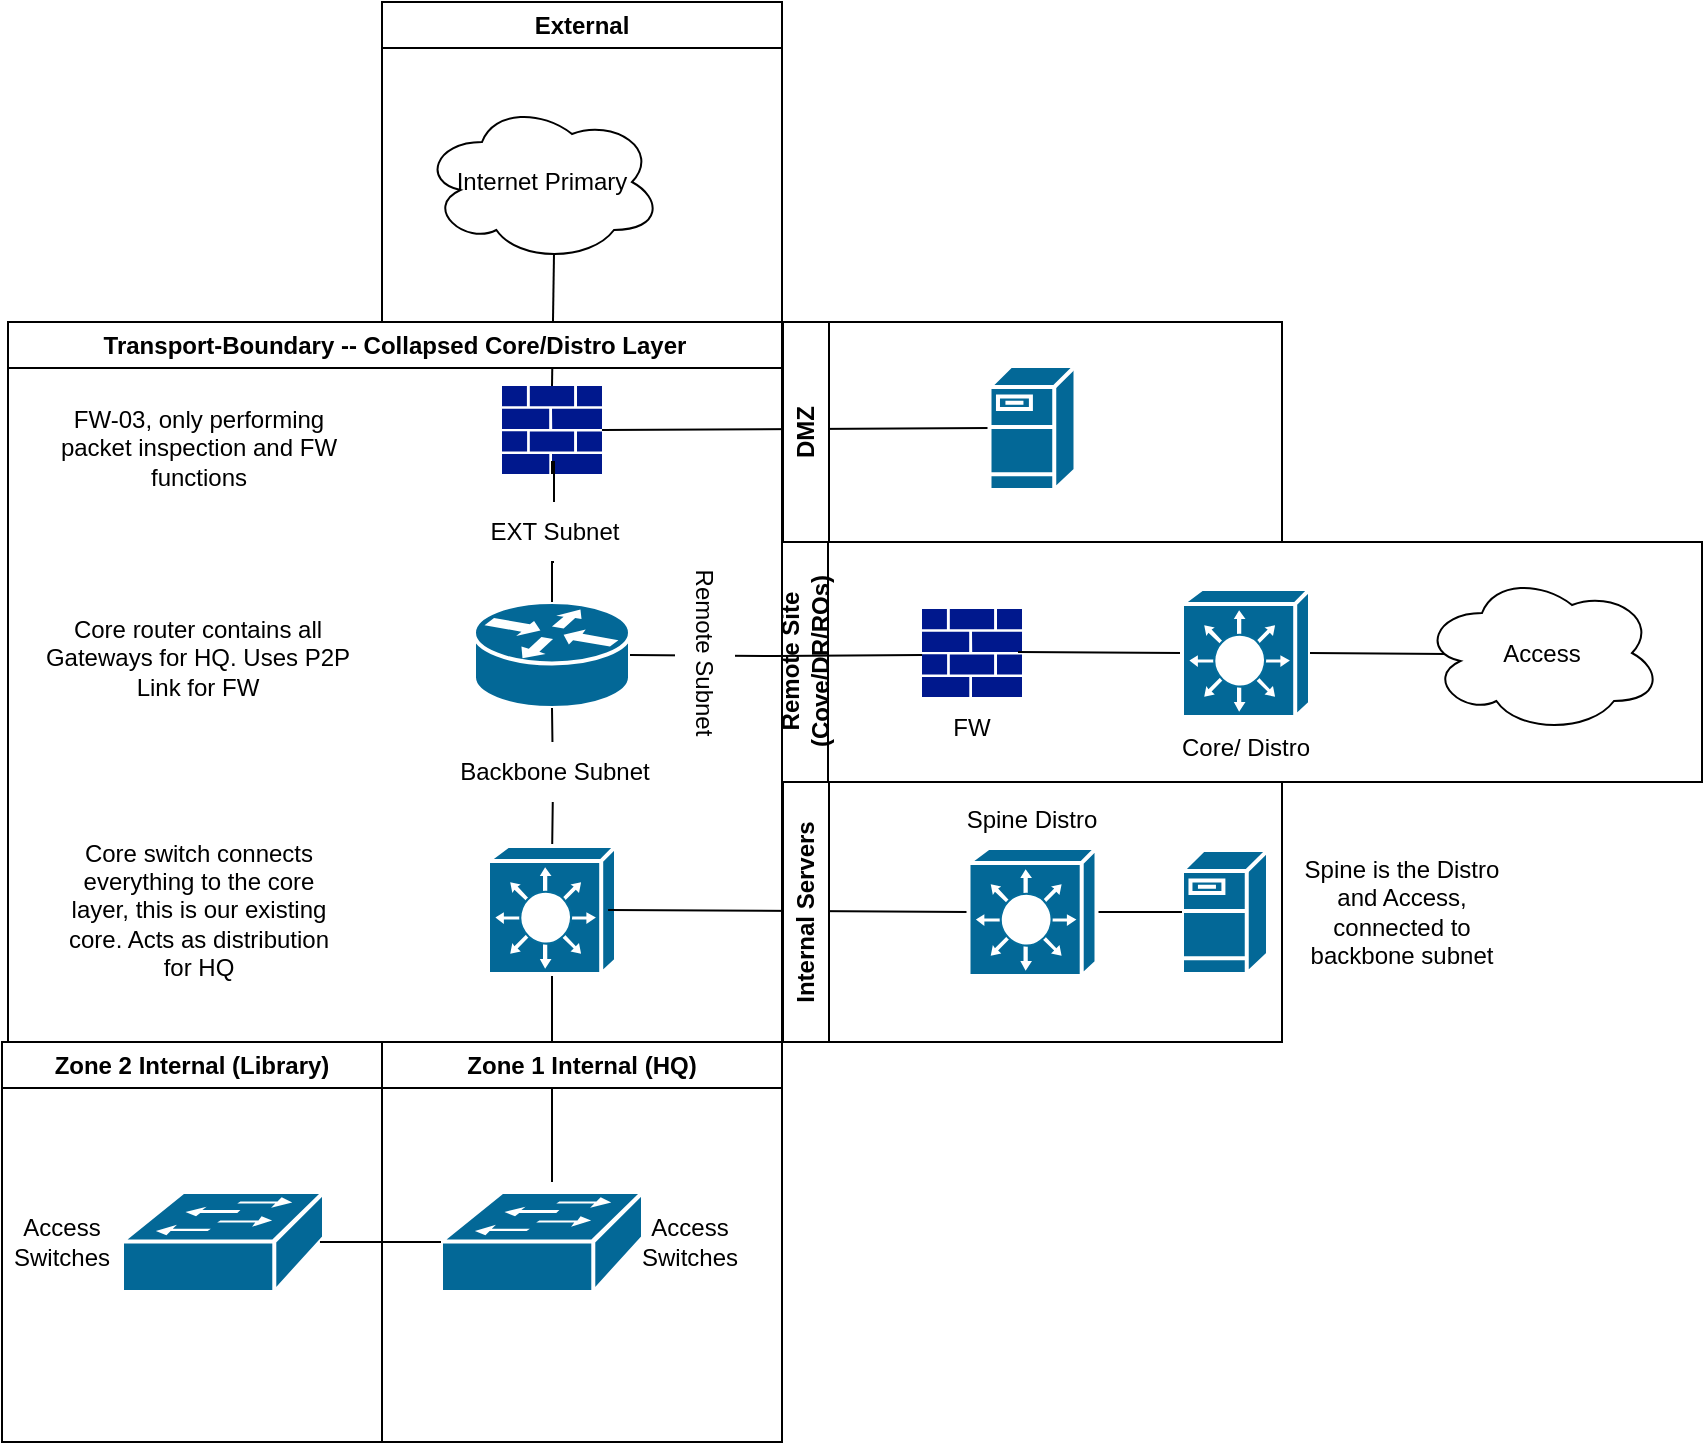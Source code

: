 <mxfile version="26.1.0" pages="2">
  <diagram name="L3 Topo" id="GOpjCKeXJividRKamB3C">
    <mxGraphModel dx="1674" dy="746" grid="1" gridSize="10" guides="1" tooltips="1" connect="1" arrows="1" fold="1" page="1" pageScale="1" pageWidth="850" pageHeight="1100" math="0" shadow="0">
      <root>
        <mxCell id="0" />
        <mxCell id="1" parent="0" />
        <mxCell id="jJH2B-7xsKmhPhyJe4CN-29" value="" style="edgeStyle=orthogonalEdgeStyle;rounded=0;orthogonalLoop=1;jettySize=auto;html=1;endArrow=none;startFill=0;entryX=0.5;entryY=0.98;entryDx=0;entryDy=0;entryPerimeter=0;" parent="1" edge="1">
          <mxGeometry relative="1" as="geometry">
            <mxPoint x="275" y="548" as="targetPoint" />
            <mxPoint x="275" y="660" as="sourcePoint" />
          </mxGeometry>
        </mxCell>
        <mxCell id="jJH2B-7xsKmhPhyJe4CN-3" value="" style="endArrow=none;html=1;rounded=0;entryX=0.55;entryY=0.95;entryDx=0;entryDy=0;entryPerimeter=0;exitX=0.5;exitY=0;exitDx=0;exitDy=0;exitPerimeter=0;" parent="1" source="jJH2B-7xsKmhPhyJe4CN-1" target="jJH2B-7xsKmhPhyJe4CN-2" edge="1">
          <mxGeometry width="50" height="50" relative="1" as="geometry">
            <mxPoint x="-65" y="320" as="sourcePoint" />
            <mxPoint x="-15" y="270" as="targetPoint" />
          </mxGeometry>
        </mxCell>
        <mxCell id="jJH2B-7xsKmhPhyJe4CN-4" value="External" style="swimlane;whiteSpace=wrap;html=1;" parent="1" vertex="1">
          <mxGeometry x="190" y="70" width="200" height="160" as="geometry" />
        </mxCell>
        <mxCell id="jJH2B-7xsKmhPhyJe4CN-2" value="Internet Primary" style="ellipse;shape=cloud;whiteSpace=wrap;html=1;" parent="jJH2B-7xsKmhPhyJe4CN-4" vertex="1">
          <mxGeometry x="20" y="50" width="120" height="80" as="geometry" />
        </mxCell>
        <mxCell id="jJH2B-7xsKmhPhyJe4CN-8" value="Transport-Boundary -- Collapsed Core/Distro Layer" style="swimlane;whiteSpace=wrap;html=1;" parent="1" vertex="1">
          <mxGeometry x="3" y="230" width="387" height="360" as="geometry" />
        </mxCell>
        <mxCell id="jJH2B-7xsKmhPhyJe4CN-1" value="" style="sketch=0;aspect=fixed;pointerEvents=1;shadow=0;dashed=0;html=1;strokeColor=none;labelPosition=center;verticalLabelPosition=bottom;verticalAlign=top;align=center;fillColor=#00188D;shape=mxgraph.mscae.enterprise.firewall" parent="jJH2B-7xsKmhPhyJe4CN-8" vertex="1">
          <mxGeometry x="247" y="32" width="50" height="44" as="geometry" />
        </mxCell>
        <mxCell id="jJH2B-7xsKmhPhyJe4CN-5" value="" style="shape=mxgraph.cisco.routers.router;sketch=0;html=1;pointerEvents=1;dashed=0;fillColor=#036897;strokeColor=#ffffff;strokeWidth=2;verticalLabelPosition=bottom;verticalAlign=top;align=center;outlineConnect=0;" parent="jJH2B-7xsKmhPhyJe4CN-8" vertex="1">
          <mxGeometry x="233" y="140" width="78" height="53" as="geometry" />
        </mxCell>
        <mxCell id="jJH2B-7xsKmhPhyJe4CN-7" value="" style="edgeStyle=orthogonalEdgeStyle;rounded=0;orthogonalLoop=1;jettySize=auto;html=1;endArrow=none;startFill=0;" parent="jJH2B-7xsKmhPhyJe4CN-8" source="re71gaIuVMO5YuEKO1F2-21" target="jJH2B-7xsKmhPhyJe4CN-1" edge="1">
          <mxGeometry relative="1" as="geometry" />
        </mxCell>
        <mxCell id="jJH2B-7xsKmhPhyJe4CN-6" value="Core router contains all Gateways for HQ. Uses P2P Link for FW" style="text;html=1;align=center;verticalAlign=middle;whiteSpace=wrap;rounded=0;" parent="jJH2B-7xsKmhPhyJe4CN-8" vertex="1">
          <mxGeometry x="7" y="143" width="176" height="50" as="geometry" />
        </mxCell>
        <mxCell id="jJH2B-7xsKmhPhyJe4CN-9" value="FW-03, only performing packet inspection and FW functions" style="text;html=1;align=center;verticalAlign=middle;whiteSpace=wrap;rounded=0;" parent="jJH2B-7xsKmhPhyJe4CN-8" vertex="1">
          <mxGeometry x="17.5" y="41" width="155" height="43" as="geometry" />
        </mxCell>
        <mxCell id="jJH2B-7xsKmhPhyJe4CN-21" value="" style="edgeStyle=orthogonalEdgeStyle;rounded=0;orthogonalLoop=1;jettySize=auto;html=1;entryX=0.5;entryY=1;entryDx=0;entryDy=0;entryPerimeter=0;endArrow=none;startFill=0;exitX=0.5;exitY=0;exitDx=0;exitDy=0;exitPerimeter=0;" parent="jJH2B-7xsKmhPhyJe4CN-8" target="jJH2B-7xsKmhPhyJe4CN-5" edge="1">
          <mxGeometry relative="1" as="geometry">
            <mxPoint x="272" y="269" as="sourcePoint" />
            <mxPoint x="272" y="234" as="targetPoint" />
          </mxGeometry>
        </mxCell>
        <mxCell id="jJH2B-7xsKmhPhyJe4CN-26" value="Core switch connects everything to the core layer, this is our existing core. Acts as distribution for HQ" style="text;html=1;align=center;verticalAlign=middle;whiteSpace=wrap;rounded=0;" parent="jJH2B-7xsKmhPhyJe4CN-8" vertex="1">
          <mxGeometry x="27.5" y="259.5" width="135" height="69" as="geometry" />
        </mxCell>
        <mxCell id="jJH2B-7xsKmhPhyJe4CN-40" value="&lt;font style=&quot;color: light-dark(rgb(0, 0, 0), rgb(3, 3, 3));&quot;&gt;Backbone Subnet&lt;/font&gt;" style="text;html=1;align=center;verticalAlign=middle;whiteSpace=wrap;rounded=0;fillColor=light-dark(#FFFFFF,#FFFFFF);fillStyle=solid;" parent="jJH2B-7xsKmhPhyJe4CN-8" vertex="1">
          <mxGeometry x="221.5" y="210" width="103" height="30" as="geometry" />
        </mxCell>
        <mxCell id="re71gaIuVMO5YuEKO1F2-15" value="" style="shape=mxgraph.cisco.switches.layer_3_switch;sketch=0;html=1;pointerEvents=1;dashed=0;fillColor=#036897;strokeColor=#ffffff;strokeWidth=2;verticalLabelPosition=bottom;verticalAlign=top;align=center;outlineConnect=0;" parent="jJH2B-7xsKmhPhyJe4CN-8" vertex="1">
          <mxGeometry x="240" y="262" width="64" height="64" as="geometry" />
        </mxCell>
        <mxCell id="re71gaIuVMO5YuEKO1F2-21" value="&lt;font style=&quot;color: light-dark(rgb(0, 0, 0), rgb(3, 3, 3));&quot;&gt;EXT Subnet&lt;/font&gt;" style="text;html=1;align=center;verticalAlign=middle;whiteSpace=wrap;rounded=0;fillColor=light-dark(#FFFFFF,#FFFFFF);fillStyle=solid;" parent="jJH2B-7xsKmhPhyJe4CN-8" vertex="1">
          <mxGeometry x="221.5" y="90" width="103" height="30" as="geometry" />
        </mxCell>
        <mxCell id="re71gaIuVMO5YuEKO1F2-22" value="" style="edgeStyle=orthogonalEdgeStyle;rounded=0;orthogonalLoop=1;jettySize=auto;html=1;endArrow=none;startFill=0;" parent="jJH2B-7xsKmhPhyJe4CN-8" source="jJH2B-7xsKmhPhyJe4CN-5" target="re71gaIuVMO5YuEKO1F2-21" edge="1">
          <mxGeometry relative="1" as="geometry">
            <mxPoint x="735" y="310" as="sourcePoint" />
            <mxPoint x="735" y="246" as="targetPoint" />
          </mxGeometry>
        </mxCell>
        <mxCell id="jJH2B-7xsKmhPhyJe4CN-14" value="" style="endArrow=none;html=1;rounded=0;entryX=0;entryY=0.5;entryDx=0;entryDy=0;entryPerimeter=0;exitX=1;exitY=0.5;exitDx=0;exitDy=0;exitPerimeter=0;" parent="1" source="jJH2B-7xsKmhPhyJe4CN-1" target="jJH2B-7xsKmhPhyJe4CN-13" edge="1">
          <mxGeometry width="50" height="50" relative="1" as="geometry">
            <mxPoint x="300" y="370" as="sourcePoint" />
            <mxPoint x="350" y="320" as="targetPoint" />
          </mxGeometry>
        </mxCell>
        <mxCell id="jJH2B-7xsKmhPhyJe4CN-10" value="DMZ" style="swimlane;horizontal=0;whiteSpace=wrap;html=1;flipH=1;flipV=0;direction=west;" parent="1" vertex="1">
          <mxGeometry x="390.5" y="230" width="249.5" height="110" as="geometry" />
        </mxCell>
        <mxCell id="jJH2B-7xsKmhPhyJe4CN-13" value="" style="shape=mxgraph.cisco.servers.fileserver;sketch=0;html=1;pointerEvents=1;dashed=0;fillColor=#036897;strokeColor=#ffffff;strokeWidth=2;verticalLabelPosition=bottom;verticalAlign=top;align=center;outlineConnect=0;" parent="jJH2B-7xsKmhPhyJe4CN-10" vertex="1">
          <mxGeometry x="103.25" y="22" width="43" height="62" as="geometry" />
        </mxCell>
        <mxCell id="jJH2B-7xsKmhPhyJe4CN-18" value="Zone 1 Internal (HQ)" style="swimlane;whiteSpace=wrap;html=1;" parent="1" vertex="1">
          <mxGeometry x="190" y="590" width="200" height="200" as="geometry" />
        </mxCell>
        <mxCell id="jJH2B-7xsKmhPhyJe4CN-28" value="Access Switches" style="text;html=1;align=center;verticalAlign=middle;whiteSpace=wrap;rounded=0;" parent="jJH2B-7xsKmhPhyJe4CN-18" vertex="1">
          <mxGeometry x="124" y="85" width="60" height="30" as="geometry" />
        </mxCell>
        <mxCell id="re71gaIuVMO5YuEKO1F2-12" value="" style="shape=mxgraph.cisco.switches.workgroup_switch;sketch=0;html=1;pointerEvents=1;dashed=0;fillColor=#036897;strokeColor=#ffffff;strokeWidth=2;verticalLabelPosition=bottom;verticalAlign=top;align=center;outlineConnect=0;" parent="jJH2B-7xsKmhPhyJe4CN-18" vertex="1">
          <mxGeometry x="29.5" y="75" width="101" height="50" as="geometry" />
        </mxCell>
        <mxCell id="jJH2B-7xsKmhPhyJe4CN-30" value="Zone 2 Internal (Library)" style="swimlane;whiteSpace=wrap;html=1;" parent="1" vertex="1">
          <mxGeometry y="590" width="190" height="200" as="geometry" />
        </mxCell>
        <mxCell id="jJH2B-7xsKmhPhyJe4CN-32" value="Access Switches" style="text;html=1;align=center;verticalAlign=middle;whiteSpace=wrap;rounded=0;" parent="jJH2B-7xsKmhPhyJe4CN-30" vertex="1">
          <mxGeometry y="85" width="60" height="30" as="geometry" />
        </mxCell>
        <mxCell id="re71gaIuVMO5YuEKO1F2-13" value="" style="shape=mxgraph.cisco.switches.workgroup_switch;sketch=0;html=1;pointerEvents=1;dashed=0;fillColor=#036897;strokeColor=#ffffff;strokeWidth=2;verticalLabelPosition=bottom;verticalAlign=top;align=center;outlineConnect=0;" parent="jJH2B-7xsKmhPhyJe4CN-30" vertex="1">
          <mxGeometry x="60" y="75" width="101" height="50" as="geometry" />
        </mxCell>
        <mxCell id="jJH2B-7xsKmhPhyJe4CN-37" value="Spine is the Distro and Access, connected to backbone subnet" style="text;html=1;align=center;verticalAlign=middle;whiteSpace=wrap;rounded=0;" parent="1" vertex="1">
          <mxGeometry x="650" y="487.5" width="100" height="75" as="geometry" />
        </mxCell>
        <mxCell id="jJH2B-7xsKmhPhyJe4CN-24" value="" style="endArrow=none;html=1;rounded=0;entryX=0;entryY=0.5;entryDx=0;entryDy=0;entryPerimeter=0;exitX=0.938;exitY=0.5;exitDx=0;exitDy=0;exitPerimeter=0;" parent="1" source="re71gaIuVMO5YuEKO1F2-15" target="re71gaIuVMO5YuEKO1F2-11" edge="1">
          <mxGeometry width="50" height="50" relative="1" as="geometry">
            <mxPoint x="320" y="524" as="sourcePoint" />
            <mxPoint x="420" y="525" as="targetPoint" />
          </mxGeometry>
        </mxCell>
        <mxCell id="jJH2B-7xsKmhPhyJe4CN-15" value="Internal Servers" style="swimlane;horizontal=0;whiteSpace=wrap;html=1;flipH=1;flipV=0;direction=west;startSize=23;" parent="1" vertex="1">
          <mxGeometry x="390.5" y="460" width="249.5" height="130" as="geometry" />
        </mxCell>
        <mxCell id="jJH2B-7xsKmhPhyJe4CN-16" value="" style="shape=mxgraph.cisco.servers.fileserver;sketch=0;html=1;pointerEvents=1;dashed=0;fillColor=#036897;strokeColor=#ffffff;strokeWidth=2;verticalLabelPosition=bottom;verticalAlign=top;align=center;outlineConnect=0;" parent="jJH2B-7xsKmhPhyJe4CN-15" vertex="1">
          <mxGeometry x="199.5" y="34" width="43" height="62" as="geometry" />
        </mxCell>
        <mxCell id="jJH2B-7xsKmhPhyJe4CN-25" value="Spine Distro" style="text;html=1;align=center;verticalAlign=middle;whiteSpace=wrap;rounded=0;" parent="jJH2B-7xsKmhPhyJe4CN-15" vertex="1">
          <mxGeometry x="84.75" y="4" width="80" height="30" as="geometry" />
        </mxCell>
        <mxCell id="re71gaIuVMO5YuEKO1F2-17" value="" style="edgeStyle=orthogonalEdgeStyle;rounded=0;orthogonalLoop=1;jettySize=auto;html=1;endArrow=none;startFill=0;" parent="jJH2B-7xsKmhPhyJe4CN-15" source="jJH2B-7xsKmhPhyJe4CN-16" target="re71gaIuVMO5YuEKO1F2-11" edge="1">
          <mxGeometry relative="1" as="geometry">
            <mxPoint x="954" y="465" as="targetPoint" />
            <mxPoint x="1050.5" y="465" as="sourcePoint" />
          </mxGeometry>
        </mxCell>
        <mxCell id="re71gaIuVMO5YuEKO1F2-11" value="" style="shape=mxgraph.cisco.switches.layer_3_switch;sketch=0;html=1;pointerEvents=1;dashed=0;fillColor=#036897;strokeColor=#ffffff;strokeWidth=2;verticalLabelPosition=bottom;verticalAlign=top;align=center;outlineConnect=0;" parent="jJH2B-7xsKmhPhyJe4CN-15" vertex="1">
          <mxGeometry x="92.75" y="33" width="64" height="64" as="geometry" />
        </mxCell>
        <mxCell id="jJH2B-7xsKmhPhyJe4CN-41" value="Remote Site (Cove/DR/ROs)" style="swimlane;horizontal=0;whiteSpace=wrap;html=1;startSize=23;" parent="1" vertex="1">
          <mxGeometry x="390" y="340" width="460" height="120" as="geometry" />
        </mxCell>
        <mxCell id="re71gaIuVMO5YuEKO1F2-3" value="" style="sketch=0;aspect=fixed;pointerEvents=1;shadow=0;dashed=0;html=1;strokeColor=none;labelPosition=center;verticalLabelPosition=bottom;verticalAlign=top;align=center;fillColor=#00188D;shape=mxgraph.mscae.enterprise.firewall" parent="jJH2B-7xsKmhPhyJe4CN-41" vertex="1">
          <mxGeometry x="70" y="33.5" width="50" height="44" as="geometry" />
        </mxCell>
        <mxCell id="re71gaIuVMO5YuEKO1F2-4" value="FW" style="text;html=1;align=center;verticalAlign=middle;whiteSpace=wrap;rounded=0;" parent="jJH2B-7xsKmhPhyJe4CN-41" vertex="1">
          <mxGeometry x="65" y="77.5" width="60" height="30" as="geometry" />
        </mxCell>
        <mxCell id="re71gaIuVMO5YuEKO1F2-5" value="Core/ Distro" style="text;html=1;align=center;verticalAlign=middle;whiteSpace=wrap;rounded=0;" parent="jJH2B-7xsKmhPhyJe4CN-41" vertex="1">
          <mxGeometry x="172" y="87.5" width="120" height="30" as="geometry" />
        </mxCell>
        <mxCell id="jJH2B-7xsKmhPhyJe4CN-45" value="" style="endArrow=none;html=1;rounded=0;exitX=1;exitY=0.5;exitDx=0;exitDy=0;exitPerimeter=0;entryX=0;entryY=0.5;entryDx=0;entryDy=0;entryPerimeter=0;" parent="jJH2B-7xsKmhPhyJe4CN-41" target="re71gaIuVMO5YuEKO1F2-2" edge="1">
          <mxGeometry width="50" height="50" relative="1" as="geometry">
            <mxPoint x="118" y="55" as="sourcePoint" />
            <mxPoint x="180" y="55.5" as="targetPoint" />
          </mxGeometry>
        </mxCell>
        <mxCell id="re71gaIuVMO5YuEKO1F2-2" value="" style="shape=mxgraph.cisco.switches.layer_3_switch;sketch=0;html=1;pointerEvents=1;dashed=0;fillColor=#036897;strokeColor=#ffffff;strokeWidth=2;verticalLabelPosition=bottom;verticalAlign=top;align=center;outlineConnect=0;" parent="jJH2B-7xsKmhPhyJe4CN-41" vertex="1">
          <mxGeometry x="200" y="23.5" width="64" height="64" as="geometry" />
        </mxCell>
        <mxCell id="re71gaIuVMO5YuEKO1F2-8" value="" style="endArrow=none;html=1;rounded=0;entryX=1;entryY=0.5;entryDx=0;entryDy=0;entryPerimeter=0;" parent="jJH2B-7xsKmhPhyJe4CN-41" target="re71gaIuVMO5YuEKO1F2-2" edge="1">
          <mxGeometry width="50" height="50" relative="1" as="geometry">
            <mxPoint x="333" y="56" as="sourcePoint" />
            <mxPoint x="-87" y="80" as="targetPoint" />
          </mxGeometry>
        </mxCell>
        <mxCell id="re71gaIuVMO5YuEKO1F2-23" value="Access" style="ellipse;shape=cloud;whiteSpace=wrap;html=1;" parent="jJH2B-7xsKmhPhyJe4CN-41" vertex="1">
          <mxGeometry x="320" y="15.5" width="120" height="80" as="geometry" />
        </mxCell>
        <mxCell id="re71gaIuVMO5YuEKO1F2-14" value="" style="endArrow=none;html=1;rounded=0;entryX=0;entryY=0.5;entryDx=0;entryDy=0;entryPerimeter=0;exitX=0.98;exitY=0.5;exitDx=0;exitDy=0;exitPerimeter=0;" parent="1" source="re71gaIuVMO5YuEKO1F2-13" target="re71gaIuVMO5YuEKO1F2-12" edge="1">
          <mxGeometry width="50" height="50" relative="1" as="geometry">
            <mxPoint x="240" y="470" as="sourcePoint" />
            <mxPoint x="290" y="420" as="targetPoint" />
          </mxGeometry>
        </mxCell>
        <mxCell id="re71gaIuVMO5YuEKO1F2-16" value="" style="edgeStyle=orthogonalEdgeStyle;rounded=0;orthogonalLoop=1;jettySize=auto;html=1;endArrow=none;startFill=0;entryX=1;entryY=0.5;entryDx=0;entryDy=0;entryPerimeter=0;" parent="1" target="jJH2B-7xsKmhPhyJe4CN-5" edge="1">
          <mxGeometry relative="1" as="geometry">
            <mxPoint x="460" y="396.5" as="sourcePoint" />
            <mxPoint x="314" y="397" as="targetPoint" />
          </mxGeometry>
        </mxCell>
        <mxCell id="re71gaIuVMO5YuEKO1F2-9" value="&lt;font style=&quot;color: light-dark(rgb(0, 0, 0), rgb(3, 3, 3));&quot;&gt;Remote Subnet&lt;/font&gt;" style="text;html=1;align=center;verticalAlign=middle;whiteSpace=wrap;rounded=0;fillColor=light-dark(#FFFFFF,#FFFFFF);fillStyle=solid;rotation=90;" parent="1" vertex="1">
          <mxGeometry x="300" y="380.5" width="103" height="30" as="geometry" />
        </mxCell>
      </root>
    </mxGraphModel>
  </diagram>
  <diagram id="omkMXJsfDcd_D2TGf_Po" name="OSPF Topo">
    <mxGraphModel dx="1674" dy="746" grid="1" gridSize="10" guides="1" tooltips="1" connect="1" arrows="1" fold="1" page="1" pageScale="1" pageWidth="850" pageHeight="1100" math="0" shadow="0">
      <root>
        <mxCell id="0" />
        <mxCell id="1" parent="0" />
      </root>
    </mxGraphModel>
  </diagram>
</mxfile>
